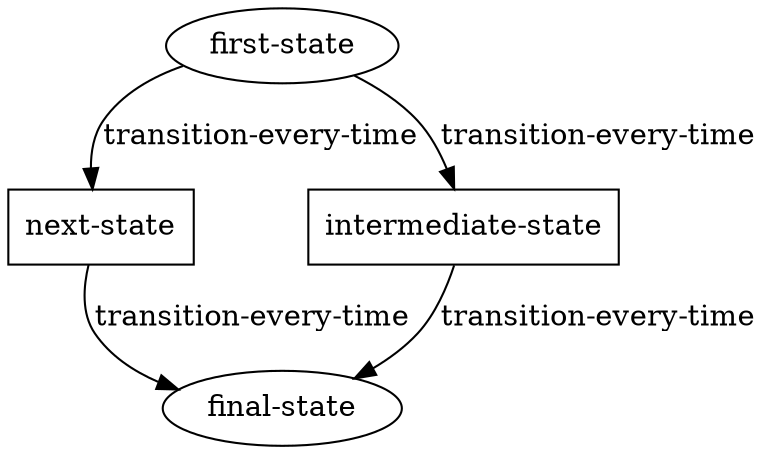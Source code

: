 digraph "simple-workflow-with-triggers" {
  "first-state" [shape=ellipse];
  "first-state" -> "next-state" [label="transition-every-time"];
  "first-state" -> "intermediate-state" [label="transition-every-time"];
  "intermediate-state" [shape=box];
  "intermediate-state" -> "final-state" [label="transition-every-time"];
  "next-state" [shape=box];
  "next-state" -> "final-state" [label="transition-every-time"];
  "final-state" [shape=ellipse];
}
